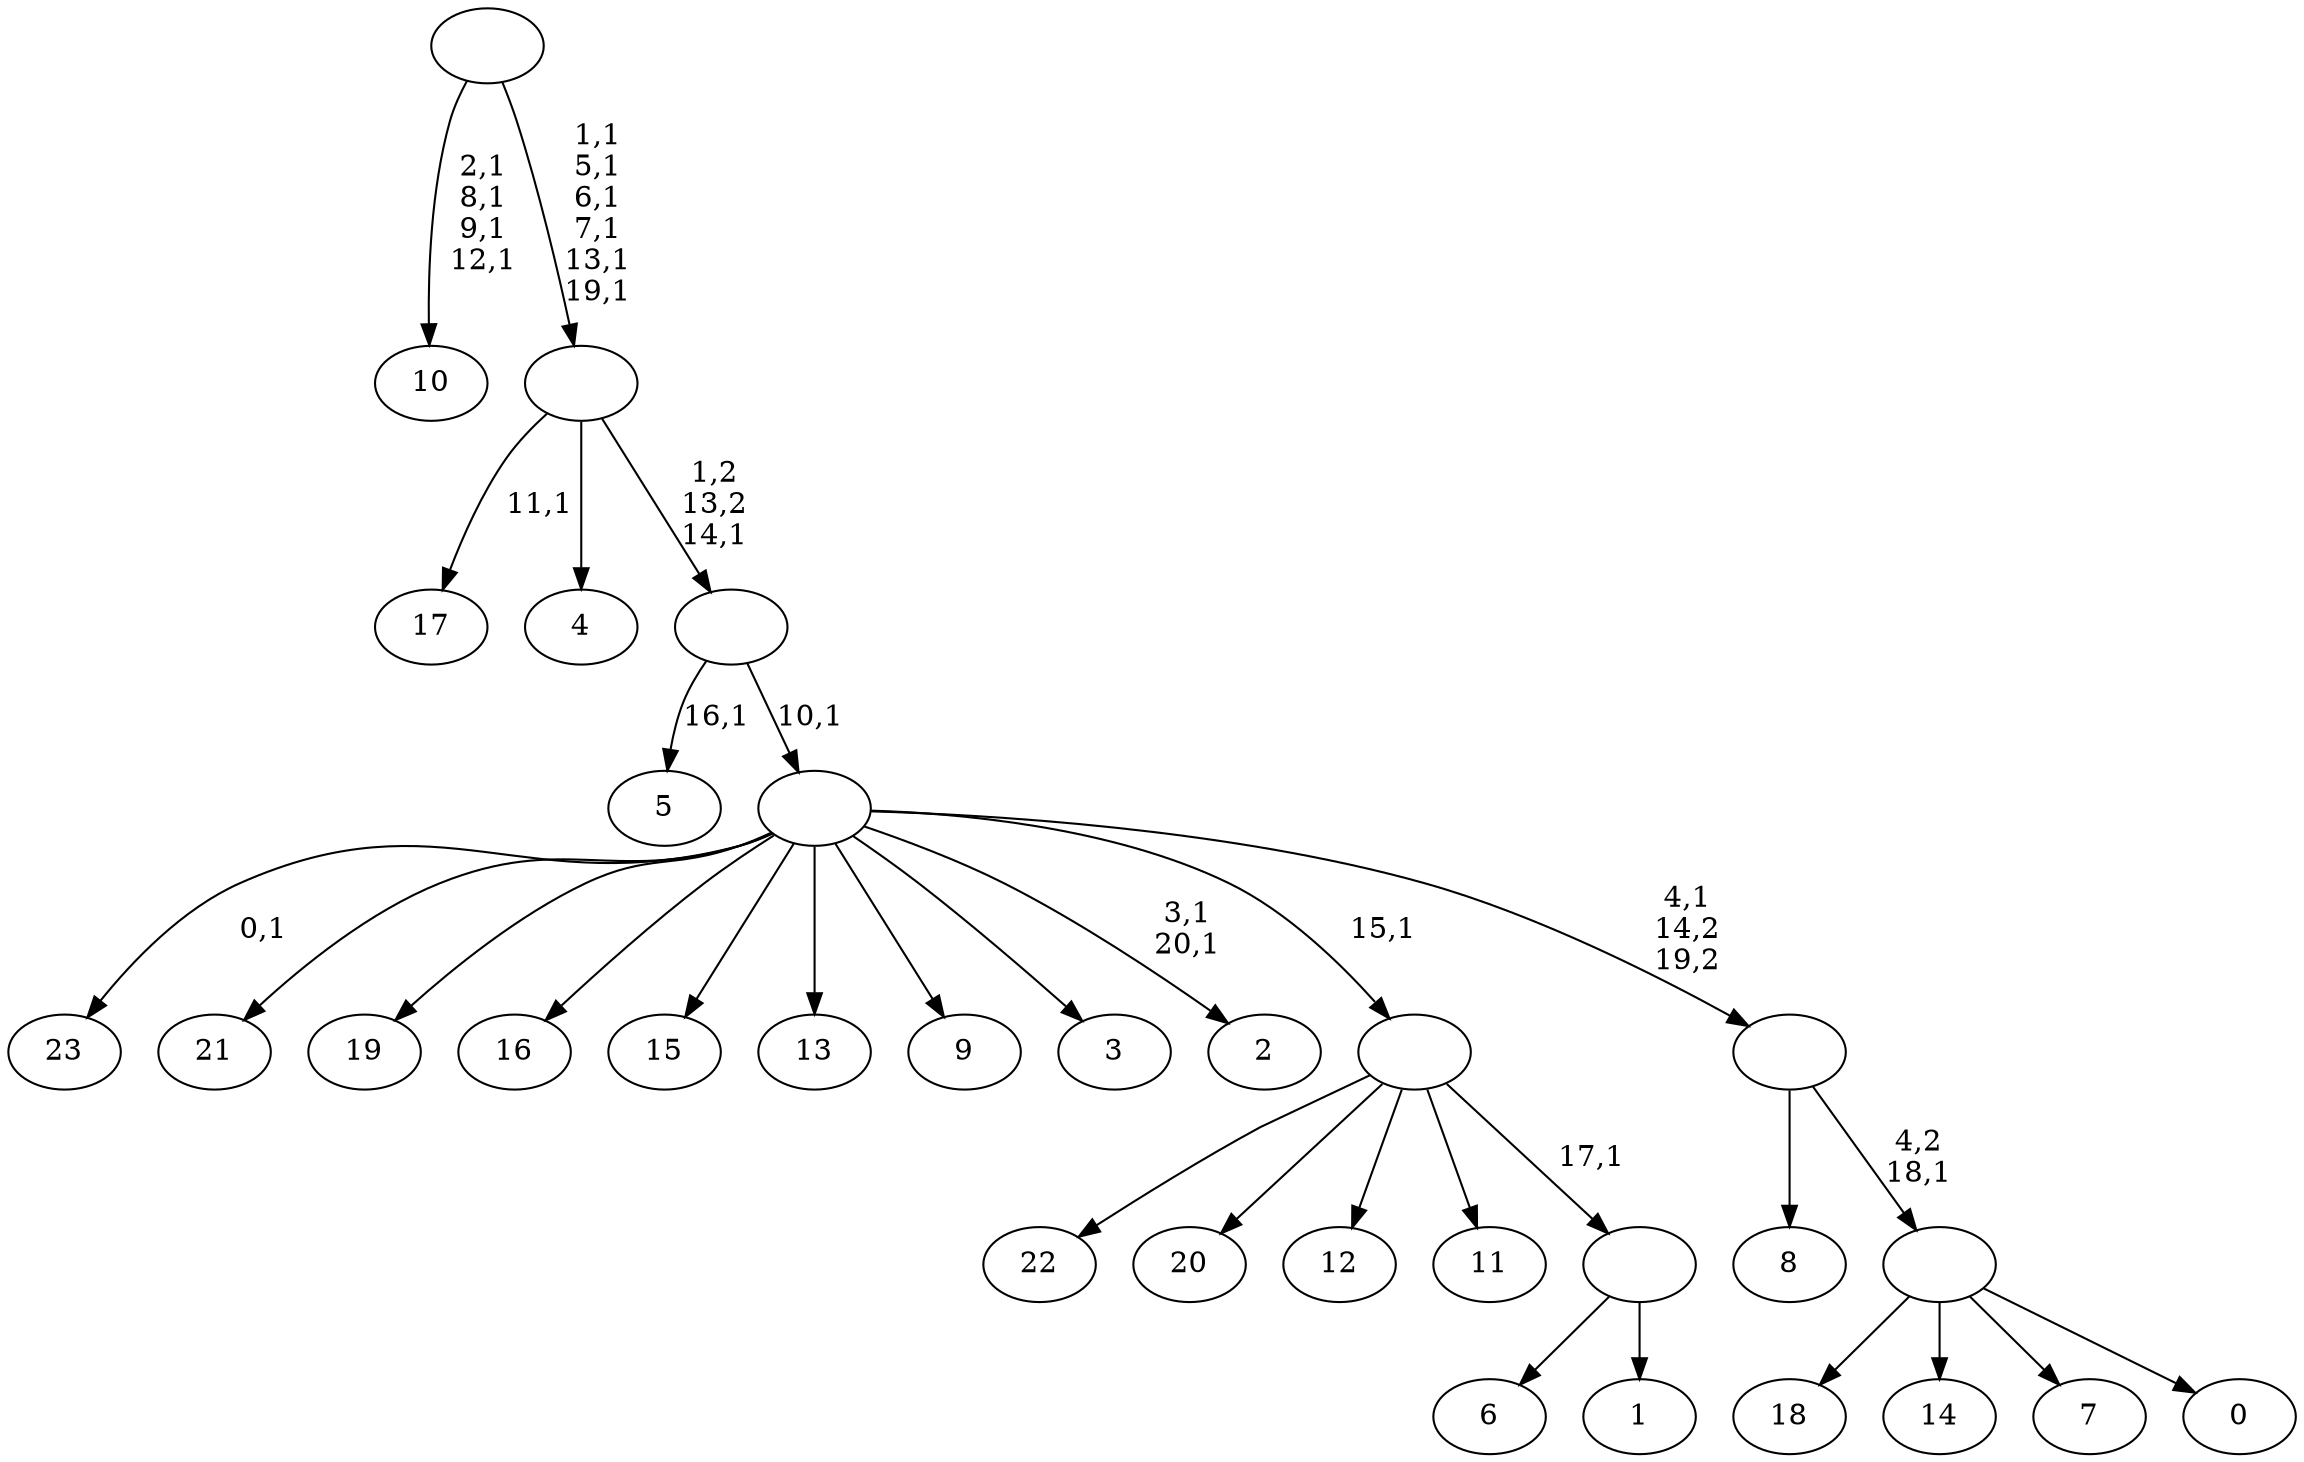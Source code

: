 digraph T {
	45 [label="23"]
	43 [label="22"]
	42 [label="21"]
	41 [label="20"]
	40 [label="19"]
	39 [label="18"]
	38 [label="17"]
	36 [label="16"]
	35 [label="15"]
	34 [label="14"]
	33 [label="13"]
	32 [label="12"]
	31 [label="11"]
	30 [label="10"]
	25 [label="9"]
	24 [label="8"]
	23 [label="7"]
	22 [label="6"]
	21 [label="5"]
	19 [label="4"]
	18 [label="3"]
	17 [label="2"]
	14 [label="1"]
	13 [label=""]
	12 [label=""]
	11 [label="0"]
	10 [label=""]
	9 [label=""]
	8 [label=""]
	7 [label=""]
	6 [label=""]
	0 [label=""]
	13 -> 22 [label=""]
	13 -> 14 [label=""]
	12 -> 43 [label=""]
	12 -> 41 [label=""]
	12 -> 32 [label=""]
	12 -> 31 [label=""]
	12 -> 13 [label="17,1"]
	10 -> 39 [label=""]
	10 -> 34 [label=""]
	10 -> 23 [label=""]
	10 -> 11 [label=""]
	9 -> 24 [label=""]
	9 -> 10 [label="4,2\n18,1"]
	8 -> 17 [label="3,1\n20,1"]
	8 -> 45 [label="0,1"]
	8 -> 42 [label=""]
	8 -> 40 [label=""]
	8 -> 36 [label=""]
	8 -> 35 [label=""]
	8 -> 33 [label=""]
	8 -> 25 [label=""]
	8 -> 18 [label=""]
	8 -> 12 [label="15,1"]
	8 -> 9 [label="4,1\n14,2\n19,2"]
	7 -> 21 [label="16,1"]
	7 -> 8 [label="10,1"]
	6 -> 38 [label="11,1"]
	6 -> 19 [label=""]
	6 -> 7 [label="1,2\n13,2\n14,1"]
	0 -> 6 [label="1,1\n5,1\n6,1\n7,1\n13,1\n19,1"]
	0 -> 30 [label="2,1\n8,1\n9,1\n12,1"]
}
